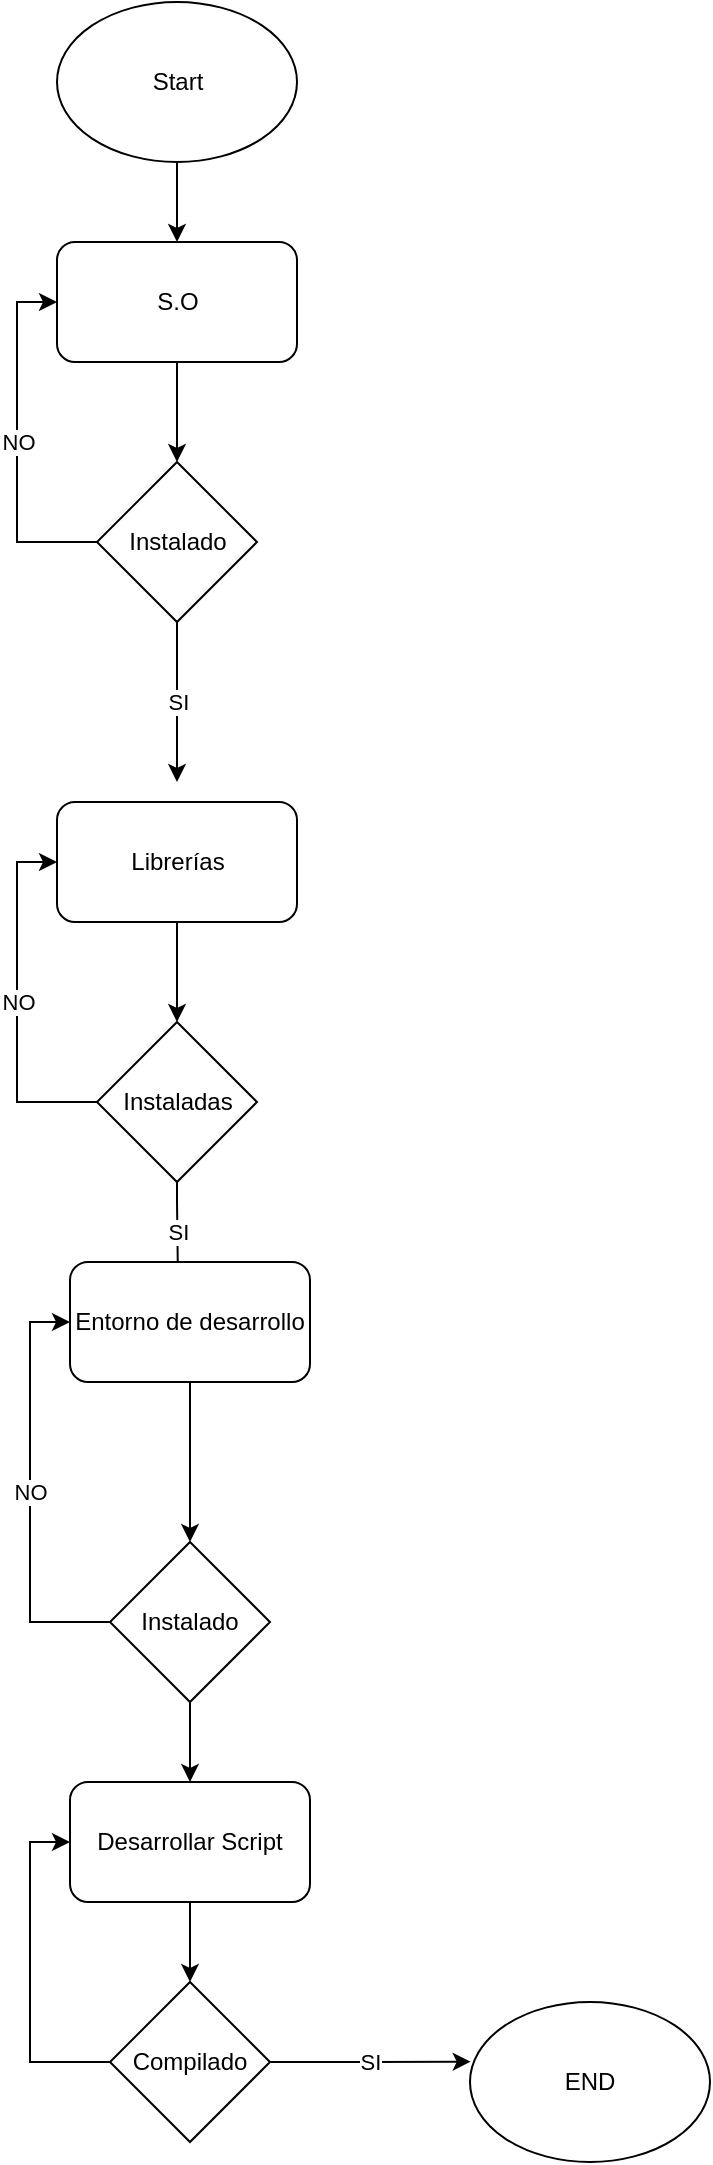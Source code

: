 <mxfile version="12.2.7" type="google" pages="3"><diagram id="HP2dmhEqh8pP-6zKpytP" name="INicializacion"><mxGraphModel dx="713" dy="1421" grid="1" gridSize="10" guides="1" tooltips="1" connect="1" arrows="1" fold="1" page="1" pageScale="1" pageWidth="827" pageHeight="1169" math="0" shadow="0"><root><mxCell id="wYbud8oBQGqWQKXogumS-0"/><mxCell id="wYbud8oBQGqWQKXogumS-1" parent="wYbud8oBQGqWQKXogumS-0"/><mxCell id="wYbud8oBQGqWQKXogumS-6" value="" style="edgeStyle=orthogonalEdgeStyle;rounded=0;orthogonalLoop=1;jettySize=auto;html=1;" edge="1" parent="wYbud8oBQGqWQKXogumS-1" source="wYbud8oBQGqWQKXogumS-2" target="wYbud8oBQGqWQKXogumS-5"><mxGeometry relative="1" as="geometry"/></mxCell><mxCell id="wYbud8oBQGqWQKXogumS-2" value="Start" style="ellipse;whiteSpace=wrap;html=1;" vertex="1" parent="wYbud8oBQGqWQKXogumS-1"><mxGeometry x="353.5" y="20" width="120" height="80" as="geometry"/></mxCell><mxCell id="wYbud8oBQGqWQKXogumS-10" value="" style="edgeStyle=orthogonalEdgeStyle;rounded=0;orthogonalLoop=1;jettySize=auto;html=1;" edge="1" parent="wYbud8oBQGqWQKXogumS-1" source="wYbud8oBQGqWQKXogumS-5" target="wYbud8oBQGqWQKXogumS-9"><mxGeometry relative="1" as="geometry"/></mxCell><mxCell id="wYbud8oBQGqWQKXogumS-5" value="S.O" style="rounded=1;whiteSpace=wrap;html=1;" vertex="1" parent="wYbud8oBQGqWQKXogumS-1"><mxGeometry x="353.5" y="140" width="120" height="60" as="geometry"/></mxCell><mxCell id="wYbud8oBQGqWQKXogumS-12" value="SI" style="edgeStyle=orthogonalEdgeStyle;rounded=0;orthogonalLoop=1;jettySize=auto;html=1;" edge="1" parent="wYbud8oBQGqWQKXogumS-1" source="wYbud8oBQGqWQKXogumS-9"><mxGeometry relative="1" as="geometry"><mxPoint x="413.5" y="410" as="targetPoint"/></mxGeometry></mxCell><mxCell id="wYbud8oBQGqWQKXogumS-17" value="NO" style="edgeStyle=orthogonalEdgeStyle;rounded=0;orthogonalLoop=1;jettySize=auto;html=1;exitX=0;exitY=0.5;exitDx=0;exitDy=0;entryX=0;entryY=0.5;entryDx=0;entryDy=0;" edge="1" parent="wYbud8oBQGqWQKXogumS-1" source="wYbud8oBQGqWQKXogumS-9" target="wYbud8oBQGqWQKXogumS-5"><mxGeometry relative="1" as="geometry"/></mxCell><mxCell id="wYbud8oBQGqWQKXogumS-9" value="Instalado" style="rhombus;whiteSpace=wrap;html=1;" vertex="1" parent="wYbud8oBQGqWQKXogumS-1"><mxGeometry x="373.5" y="250" width="80" height="80" as="geometry"/></mxCell><mxCell id="wYbud8oBQGqWQKXogumS-15" value="" style="edgeStyle=orthogonalEdgeStyle;rounded=0;orthogonalLoop=1;jettySize=auto;html=1;" edge="1" parent="wYbud8oBQGqWQKXogumS-1" source="wYbud8oBQGqWQKXogumS-13" target="wYbud8oBQGqWQKXogumS-14"><mxGeometry relative="1" as="geometry"/></mxCell><mxCell id="wYbud8oBQGqWQKXogumS-13" value="Librerías" style="rounded=1;whiteSpace=wrap;html=1;" vertex="1" parent="wYbud8oBQGqWQKXogumS-1"><mxGeometry x="353.5" y="420" width="120" height="60" as="geometry"/></mxCell><mxCell id="wYbud8oBQGqWQKXogumS-18" value="NO" style="edgeStyle=orthogonalEdgeStyle;rounded=0;orthogonalLoop=1;jettySize=auto;html=1;exitX=0;exitY=0.5;exitDx=0;exitDy=0;entryX=0;entryY=0.5;entryDx=0;entryDy=0;" edge="1" parent="wYbud8oBQGqWQKXogumS-1" source="wYbud8oBQGqWQKXogumS-14" target="wYbud8oBQGqWQKXogumS-13"><mxGeometry relative="1" as="geometry"/></mxCell><mxCell id="wYbud8oBQGqWQKXogumS-22" value="SI" style="edgeStyle=orthogonalEdgeStyle;rounded=0;orthogonalLoop=1;jettySize=auto;html=1;exitX=0.5;exitY=1;exitDx=0;exitDy=0;entryX=0.45;entryY=0.167;entryDx=0;entryDy=0;entryPerimeter=0;" edge="1" parent="wYbud8oBQGqWQKXogumS-1" source="wYbud8oBQGqWQKXogumS-14" target="wYbud8oBQGqWQKXogumS-19"><mxGeometry relative="1" as="geometry"><Array as="points"><mxPoint x="414" y="620"/><mxPoint x="414" y="620"/></Array></mxGeometry></mxCell><mxCell id="wYbud8oBQGqWQKXogumS-14" value="Instaladas" style="rhombus;whiteSpace=wrap;html=1;" vertex="1" parent="wYbud8oBQGqWQKXogumS-1"><mxGeometry x="373.5" y="530" width="80" height="80" as="geometry"/></mxCell><mxCell id="wYbud8oBQGqWQKXogumS-21" style="edgeStyle=orthogonalEdgeStyle;rounded=0;orthogonalLoop=1;jettySize=auto;html=1;entryX=0.5;entryY=0;entryDx=0;entryDy=0;" edge="1" parent="wYbud8oBQGqWQKXogumS-1" source="wYbud8oBQGqWQKXogumS-19" target="wYbud8oBQGqWQKXogumS-20"><mxGeometry relative="1" as="geometry"/></mxCell><mxCell id="wYbud8oBQGqWQKXogumS-19" value="Entorno de desarrollo" style="rounded=1;whiteSpace=wrap;html=1;" vertex="1" parent="wYbud8oBQGqWQKXogumS-1"><mxGeometry x="360" y="650" width="120" height="60" as="geometry"/></mxCell><mxCell id="wYbud8oBQGqWQKXogumS-23" value="NO" style="edgeStyle=orthogonalEdgeStyle;rounded=0;orthogonalLoop=1;jettySize=auto;html=1;entryX=0;entryY=0.5;entryDx=0;entryDy=0;" edge="1" parent="wYbud8oBQGqWQKXogumS-1" source="wYbud8oBQGqWQKXogumS-20" target="wYbud8oBQGqWQKXogumS-19"><mxGeometry relative="1" as="geometry"><mxPoint x="340" y="700" as="targetPoint"/><Array as="points"><mxPoint x="340" y="830"/><mxPoint x="340" y="680"/></Array></mxGeometry></mxCell><mxCell id="wYbud8oBQGqWQKXogumS-27" style="edgeStyle=orthogonalEdgeStyle;rounded=0;orthogonalLoop=1;jettySize=auto;html=1;exitX=0.5;exitY=1;exitDx=0;exitDy=0;entryX=0.5;entryY=0;entryDx=0;entryDy=0;" edge="1" parent="wYbud8oBQGqWQKXogumS-1" source="wYbud8oBQGqWQKXogumS-20" target="wYbud8oBQGqWQKXogumS-24"><mxGeometry relative="1" as="geometry"/></mxCell><mxCell id="wYbud8oBQGqWQKXogumS-20" value="Instalado" style="rhombus;whiteSpace=wrap;html=1;" vertex="1" parent="wYbud8oBQGqWQKXogumS-1"><mxGeometry x="380" y="790" width="80" height="80" as="geometry"/></mxCell><mxCell id="wYbud8oBQGqWQKXogumS-29" style="edgeStyle=orthogonalEdgeStyle;rounded=0;orthogonalLoop=1;jettySize=auto;html=1;exitX=0.5;exitY=1;exitDx=0;exitDy=0;entryX=0.5;entryY=0;entryDx=0;entryDy=0;" edge="1" parent="wYbud8oBQGqWQKXogumS-1" source="wYbud8oBQGqWQKXogumS-24" target="wYbud8oBQGqWQKXogumS-25"><mxGeometry relative="1" as="geometry"/></mxCell><mxCell id="wYbud8oBQGqWQKXogumS-24" value="Desarrollar Script" style="rounded=1;whiteSpace=wrap;html=1;" vertex="1" parent="wYbud8oBQGqWQKXogumS-1"><mxGeometry x="360" y="910" width="120" height="60" as="geometry"/></mxCell><mxCell id="wYbud8oBQGqWQKXogumS-30" value="SI" style="edgeStyle=orthogonalEdgeStyle;rounded=0;orthogonalLoop=1;jettySize=auto;html=1;exitX=1;exitY=0.5;exitDx=0;exitDy=0;entryX=0.003;entryY=0.373;entryDx=0;entryDy=0;entryPerimeter=0;" edge="1" parent="wYbud8oBQGqWQKXogumS-1" source="wYbud8oBQGqWQKXogumS-25" target="wYbud8oBQGqWQKXogumS-26"><mxGeometry relative="1" as="geometry"/></mxCell><mxCell id="wYbud8oBQGqWQKXogumS-31" style="edgeStyle=orthogonalEdgeStyle;rounded=0;orthogonalLoop=1;jettySize=auto;html=1;exitX=0;exitY=0.5;exitDx=0;exitDy=0;entryX=0;entryY=0.5;entryDx=0;entryDy=0;" edge="1" parent="wYbud8oBQGqWQKXogumS-1" source="wYbud8oBQGqWQKXogumS-25" target="wYbud8oBQGqWQKXogumS-24"><mxGeometry relative="1" as="geometry"/></mxCell><mxCell id="wYbud8oBQGqWQKXogumS-25" value="Compilado" style="rhombus;whiteSpace=wrap;html=1;" vertex="1" parent="wYbud8oBQGqWQKXogumS-1"><mxGeometry x="380" y="1010" width="80" height="80" as="geometry"/></mxCell><mxCell id="wYbud8oBQGqWQKXogumS-26" value="END" style="ellipse;whiteSpace=wrap;html=1;" vertex="1" parent="wYbud8oBQGqWQKXogumS-1"><mxGeometry x="560" y="1020" width="120" height="80" as="geometry"/></mxCell></root></mxGraphModel></diagram><diagram id="4pV6DPkMSdX4YwQfiOSO" name="Fases"><mxGraphModel dx="606" dy="1208" grid="1" gridSize="10" guides="1" tooltips="1" connect="1" arrows="1" fold="1" page="1" pageScale="1" pageWidth="827" pageHeight="1169" math="0" shadow="0"><root><mxCell id="9vwx-4teaJ2v30aCxr3o-0"/><mxCell id="9vwx-4teaJ2v30aCxr3o-1" parent="9vwx-4teaJ2v30aCxr3o-0"/><mxCell id="9vwx-4teaJ2v30aCxr3o-4" value="" style="edgeStyle=orthogonalEdgeStyle;rounded=0;orthogonalLoop=1;jettySize=auto;html=1;" edge="1" parent="9vwx-4teaJ2v30aCxr3o-1" source="9vwx-4teaJ2v30aCxr3o-2" target="9vwx-4teaJ2v30aCxr3o-3"><mxGeometry relative="1" as="geometry"/></mxCell><mxCell id="9vwx-4teaJ2v30aCxr3o-2" value="Start" style="ellipse;whiteSpace=wrap;html=1;" vertex="1" parent="9vwx-4teaJ2v30aCxr3o-1"><mxGeometry x="200" y="30" width="120" height="80" as="geometry"/></mxCell><mxCell id="9vwx-4teaJ2v30aCxr3o-6" value="" style="edgeStyle=orthogonalEdgeStyle;rounded=0;orthogonalLoop=1;jettySize=auto;html=1;" edge="1" parent="9vwx-4teaJ2v30aCxr3o-1" source="9vwx-4teaJ2v30aCxr3o-3" target="9vwx-4teaJ2v30aCxr3o-5"><mxGeometry relative="1" as="geometry"/></mxCell><mxCell id="9vwx-4teaJ2v30aCxr3o-3" value="Fase 1&lt;br&gt;Documentación" style="rounded=1;whiteSpace=wrap;html=1;" vertex="1" parent="9vwx-4teaJ2v30aCxr3o-1"><mxGeometry x="200" y="130" width="120" height="60" as="geometry"/></mxCell><mxCell id="9vwx-4teaJ2v30aCxr3o-8" value="" style="edgeStyle=orthogonalEdgeStyle;rounded=0;orthogonalLoop=1;jettySize=auto;html=1;" edge="1" parent="9vwx-4teaJ2v30aCxr3o-1" source="9vwx-4teaJ2v30aCxr3o-5" target="9vwx-4teaJ2v30aCxr3o-7"><mxGeometry relative="1" as="geometry"/></mxCell><mxCell id="9vwx-4teaJ2v30aCxr3o-5" value="Fase 2&lt;br&gt;Elaborar Actividades en Python" style="rounded=1;whiteSpace=wrap;html=1;" vertex="1" parent="9vwx-4teaJ2v30aCxr3o-1"><mxGeometry x="200" y="270" width="120" height="60" as="geometry"/></mxCell><mxCell id="9vwx-4teaJ2v30aCxr3o-10" value="" style="edgeStyle=orthogonalEdgeStyle;rounded=0;orthogonalLoop=1;jettySize=auto;html=1;" edge="1" parent="9vwx-4teaJ2v30aCxr3o-1" source="9vwx-4teaJ2v30aCxr3o-7" target="9vwx-4teaJ2v30aCxr3o-9"><mxGeometry relative="1" as="geometry"/></mxCell><mxCell id="9vwx-4teaJ2v30aCxr3o-7" value="Fase 3&lt;br&gt;Elaborar G.U.I de las actividades" style="rounded=1;whiteSpace=wrap;html=1;" vertex="1" parent="9vwx-4teaJ2v30aCxr3o-1"><mxGeometry x="200" y="410" width="120" height="60" as="geometry"/></mxCell><mxCell id="9vwx-4teaJ2v30aCxr3o-9" value="END" style="ellipse;whiteSpace=wrap;html=1;" vertex="1" parent="9vwx-4teaJ2v30aCxr3o-1"><mxGeometry x="200" y="544" width="120" height="80" as="geometry"/></mxCell></root></mxGraphModel></diagram><diagram id="n0JsmSCNP_xwvFbdjo8l" name="Script_Principal"><mxGraphModel dx="866" dy="1726" grid="1" gridSize="10" guides="1" tooltips="1" connect="1" arrows="1" fold="1" page="1" pageScale="1" pageWidth="827" pageHeight="1169" math="0" shadow="0"><root><mxCell id="0"/><mxCell id="1" parent="0"/><mxCell id="KY3QetoBaKOH7aNnjYHr-5" value="" style="edgeStyle=orthogonalEdgeStyle;rounded=0;orthogonalLoop=1;jettySize=auto;html=1;" edge="1" parent="1" source="KY3QetoBaKOH7aNnjYHr-1" target="KY3QetoBaKOH7aNnjYHr-2"><mxGeometry relative="1" as="geometry"/></mxCell><mxCell id="KY3QetoBaKOH7aNnjYHr-1" value="Start" style="ellipse;whiteSpace=wrap;html=1;" vertex="1" parent="1"><mxGeometry x="430" y="60" width="120" height="80" as="geometry"/></mxCell><mxCell id="KY3QetoBaKOH7aNnjYHr-8" value="" style="edgeStyle=orthogonalEdgeStyle;rounded=0;orthogonalLoop=1;jettySize=auto;html=1;" edge="1" parent="1" source="KY3QetoBaKOH7aNnjYHr-2" target="KY3QetoBaKOH7aNnjYHr-7"><mxGeometry relative="1" as="geometry"/></mxCell><mxCell id="KY3QetoBaKOH7aNnjYHr-2" value="Menu inicial" style="rounded=1;whiteSpace=wrap;html=1;" vertex="1" parent="1"><mxGeometry x="430" y="200" width="120" height="60" as="geometry"/></mxCell><mxCell id="KY3QetoBaKOH7aNnjYHr-7" value="X=Opción elegida" style="shape=parallelogram;perimeter=parallelogramPerimeter;whiteSpace=wrap;html=1;" vertex="1" parent="1"><mxGeometry x="430" y="300" width="120" height="60" as="geometry"/></mxCell><mxCell id="KY3QetoBaKOH7aNnjYHr-9" value="Script actividad 1" style="shape=document;whiteSpace=wrap;html=1;boundedLbl=1;" vertex="1" parent="1"><mxGeometry x="30" y="470" width="120" height="80" as="geometry"/></mxCell><mxCell id="KY3QetoBaKOH7aNnjYHr-10" value="&lt;span style=&quot;white-space: normal&quot;&gt;Script actividad 2&lt;/span&gt;" style="shape=document;whiteSpace=wrap;html=1;boundedLbl=1;" vertex="1" parent="1"><mxGeometry x="190" y="470" width="120" height="80" as="geometry"/></mxCell><mxCell id="KY3QetoBaKOH7aNnjYHr-11" value="&lt;span style=&quot;white-space: normal&quot;&gt;Script actividad 3&lt;/span&gt;" style="shape=document;whiteSpace=wrap;html=1;boundedLbl=1;" vertex="1" parent="1"><mxGeometry x="349" y="470" width="120" height="80" as="geometry"/></mxCell><mxCell id="KY3QetoBaKOH7aNnjYHr-14" value="&lt;span style=&quot;white-space: normal&quot;&gt;Script actividad 4&lt;/span&gt;" style="shape=document;whiteSpace=wrap;html=1;boundedLbl=1;" vertex="1" parent="1"><mxGeometry x="510" y="470" width="120" height="80" as="geometry"/></mxCell><mxCell id="KY3QetoBaKOH7aNnjYHr-15" value="&lt;span style=&quot;white-space: normal&quot;&gt;Script actividad 5&lt;/span&gt;" style="shape=document;whiteSpace=wrap;html=1;boundedLbl=1;" vertex="1" parent="1"><mxGeometry x="670" y="470" width="120" height="80" as="geometry"/></mxCell><mxCell id="KY3QetoBaKOH7aNnjYHr-16" value="&lt;span style=&quot;white-space: normal&quot;&gt;Script TEST&lt;/span&gt;" style="shape=document;whiteSpace=wrap;html=1;boundedLbl=1;" vertex="1" parent="1"><mxGeometry x="830" y="470" width="120" height="80" as="geometry"/></mxCell><mxCell id="KY3QetoBaKOH7aNnjYHr-20" value="" style="endArrow=none;html=1;" edge="1" parent="1"><mxGeometry width="50" height="50" relative="1" as="geometry"><mxPoint x="70" y="430" as="sourcePoint"/><mxPoint x="890" y="430" as="targetPoint"/></mxGeometry></mxCell><mxCell id="KY3QetoBaKOH7aNnjYHr-23" value="" style="endArrow=classic;html=1;" edge="1" parent="1"><mxGeometry width="50" height="50" relative="1" as="geometry"><mxPoint x="70" y="430" as="sourcePoint"/><mxPoint x="70" y="470" as="targetPoint"/></mxGeometry></mxCell><mxCell id="KY3QetoBaKOH7aNnjYHr-24" value="" style="endArrow=classic;html=1;entryX=0.5;entryY=0;entryDx=0;entryDy=0;" edge="1" parent="1" target="KY3QetoBaKOH7aNnjYHr-10"><mxGeometry width="50" height="50" relative="1" as="geometry"><mxPoint x="250" y="430" as="sourcePoint"/><mxPoint x="80" y="480" as="targetPoint"/></mxGeometry></mxCell><mxCell id="KY3QetoBaKOH7aNnjYHr-27" value="" style="endArrow=classic;html=1;entryX=0.5;entryY=0;entryDx=0;entryDy=0;" edge="1" parent="1"><mxGeometry width="50" height="50" relative="1" as="geometry"><mxPoint x="403" y="430" as="sourcePoint"/><mxPoint x="403" y="470" as="targetPoint"/></mxGeometry></mxCell><mxCell id="KY3QetoBaKOH7aNnjYHr-28" value="" style="endArrow=classic;html=1;entryX=0.5;entryY=0;entryDx=0;entryDy=0;" edge="1" parent="1" target="KY3QetoBaKOH7aNnjYHr-14"><mxGeometry width="50" height="50" relative="1" as="geometry"><mxPoint x="570" y="430" as="sourcePoint"/><mxPoint x="329" y="540" as="targetPoint"/></mxGeometry></mxCell><mxCell id="KY3QetoBaKOH7aNnjYHr-29" value="" style="endArrow=classic;html=1;" edge="1" parent="1"><mxGeometry width="50" height="50" relative="1" as="geometry"><mxPoint x="730" y="430" as="sourcePoint"/><mxPoint x="730" y="468" as="targetPoint"/></mxGeometry></mxCell><mxCell id="KY3QetoBaKOH7aNnjYHr-30" value="" style="endArrow=classic;html=1;entryX=0.5;entryY=0;entryDx=0;entryDy=0;" edge="1" parent="1" target="KY3QetoBaKOH7aNnjYHr-16"><mxGeometry width="50" height="50" relative="1" as="geometry"><mxPoint x="890" y="430" as="sourcePoint"/><mxPoint x="740" y="478" as="targetPoint"/></mxGeometry></mxCell><mxCell id="KY3QetoBaKOH7aNnjYHr-31" value="" style="endArrow=classic;html=1;exitX=0.5;exitY=1;exitDx=0;exitDy=0;" edge="1" parent="1" source="KY3QetoBaKOH7aNnjYHr-7"><mxGeometry width="50" height="50" relative="1" as="geometry"><mxPoint x="30" y="620" as="sourcePoint"/><mxPoint x="490" y="430" as="targetPoint"/></mxGeometry></mxCell><mxCell id="KY3QetoBaKOH7aNnjYHr-32" value="x=1" style="text;html=1;strokeColor=none;fillColor=none;align=center;verticalAlign=middle;whiteSpace=wrap;rounded=0;" vertex="1" parent="1"><mxGeometry x="80" y="440" width="40" height="20" as="geometry"/></mxCell><mxCell id="KY3QetoBaKOH7aNnjYHr-33" value="x=2&lt;span style=&quot;color: rgba(0 , 0 , 0 , 0) ; font-family: monospace ; font-size: 0px ; white-space: nowrap&quot;&gt;%3CmxGraphModel%3E%3Croot%3E%3CmxCell%20id%3D%220%22%2F%3E%3CmxCell%20id%3D%221%22%20parent%3D%220%22%2F%3E%3CmxCell%20id%3D%222%22%20value%3D%22x%3D1%22%20style%3D%22text%3Bhtml%3D1%3BstrokeColor%3Dnone%3BfillColor%3Dnone%3Balign%3Dcenter%3BverticalAlign%3Dmiddle%3BwhiteSpace%3Dwrap%3Brounded%3D0%3B%22%20vertex%3D%221%22%20parent%3D%221%22%3E%3CmxGeometry%20x%3D%2280%22%20y%3D%22440%22%20width%3D%2240%22%20height%3D%2220%22%20as%3D%22geometry%22%2F%3E%3C%2FmxCell%3E%3C%2Froot%3E%3C%2FmxGraphModel%3E&lt;/span&gt;" style="text;html=1;strokeColor=none;fillColor=none;align=center;verticalAlign=middle;whiteSpace=wrap;rounded=0;" vertex="1" parent="1"><mxGeometry x="260" y="440" width="40" height="20" as="geometry"/></mxCell><mxCell id="KY3QetoBaKOH7aNnjYHr-34" value="x=3&lt;span style=&quot;color: rgba(0 , 0 , 0 , 0) ; font-family: monospace ; font-size: 0px ; white-space: nowrap&quot;&gt;%3CmxGraphModel%3E%3Croot%3E%3CmxCell%20id%3D%220%22%2F%3E%3CmxCell%20id%3D%221%22%20parent%3D%220%22%2F%3E%3CmxCell%20id%3D%222%22%20value%3D%22x%3D1%22%20style%3D%22text%3Bhtml%3D1%3BstrokeColor%3Dnone%3BfillColor%3Dnone%3Balign%3Dcenter%3BverticalAlign%3Dmiddle%3BwhiteSpace%3Dwrap%3Brounded%3D0%3B%22%20vertex%3D%221%22%20parent%3D%221%22%3E%3CmxGeometry%20x%3D%2280%22%20y%3D%22440%22%20width%3D%2240%22%20height%3D%2220%22%20as%3D%22geometry%22%2F%3E%3C%2FmxCell%3E%3C%2Froot%3E%3C%2FmxGraphModel%3&lt;/span&gt;" style="text;html=1;strokeColor=none;fillColor=none;align=center;verticalAlign=middle;whiteSpace=wrap;rounded=0;" vertex="1" parent="1"><mxGeometry x="420" y="440" width="40" height="20" as="geometry"/></mxCell><mxCell id="KY3QetoBaKOH7aNnjYHr-35" value="x=5&lt;span style=&quot;color: rgba(0 , 0 , 0 , 0) ; font-family: monospace ; font-size: 0px ; white-space: nowrap&quot;&gt;%3CmxGraphModel%3E%3Croot%3E%3CmxCell%20id%3D%220%22%2F%3E%3CmxCell%20id%3D%221%22%20parent%3D%220%22%2F%3E%3CmxCell%20id%3D%222%22%20value%3D%22x%3D1%22%20style%3D%22text%3Bhtml%3D1%3BstrokeColor%3Dnone%3BfillColor%3Dnone%3Balign%3Dcenter%3BverticalAlign%3Dmiddle%3BwhiteSpace%3Dwrap%3Brounded%3D0%3B%22%20vertex%3D%221%22%20parent%3D%221%22%3E%3CmxGeometry%20x%3D%2280%22%20y%3D%22440%22%20width%3D%2240%22%20height%3D%2220%22%20as%3D%22geometry%22%2F%3E%3C%2FmxCell%3E%3C%2Froot%3E%3C%2FmxGraphModel%3&lt;/span&gt;" style="text;html=1;strokeColor=none;fillColor=none;align=center;verticalAlign=middle;whiteSpace=wrap;rounded=0;" vertex="1" parent="1"><mxGeometry x="740" y="440" width="40" height="20" as="geometry"/></mxCell><mxCell id="KY3QetoBaKOH7aNnjYHr-36" value="x=4&lt;span style=&quot;color: rgba(0 , 0 , 0 , 0) ; font-family: monospace ; font-size: 0px ; white-space: nowrap&quot;&gt;%3CmxGraphModel%3E%3Croot%3E%3CmxCell%20id%3D%220%22%2F%3E%3CmxCell%20id%3D%221%22%20parent%3D%220%22%2F%3E%3CmxCell%20id%3D%222%22%20value%3D%22x%3D1%22%20style%3D%22text%3Bhtml%3D1%3BstrokeColor%3Dnone%3BfillColor%3Dnone%3Balign%3Dcenter%3BverticalAlign%3Dmiddle%3BwhiteSpace%3Dwrap%3Brounded%3D0%3B%22%20vertex%3D%221%22%20parent%3D%221%22%3E%3CmxGeometry%20x%3D%2280%22%20y%3D%22440%22%20width%3D%2240%22%20height%3D%2220%22%20as%3D%22geometry%22%2F%3E%3C%2FmxCell%3E%3C%2Froot%3E%3C%2FmxGraphModel%&lt;/span&gt;" style="text;html=1;strokeColor=none;fillColor=none;align=center;verticalAlign=middle;whiteSpace=wrap;rounded=0;" vertex="1" parent="1"><mxGeometry x="570" y="440" width="40" height="20" as="geometry"/></mxCell><mxCell id="KY3QetoBaKOH7aNnjYHr-38" value="x=6&lt;span style=&quot;color: rgba(0 , 0 , 0 , 0) ; font-family: monospace ; font-size: 0px ; white-space: nowrap&quot;&gt;%3CmxGraphModel%3E%3Croot%3E%3CmxCell%20id%3D%220%22%2F%3E%3CmxCell%20id%3D%221%22%20parent%3D%220%22%2F%3E%3CmxCell%20id%3D%222%22%20value%3D%22x%3D1%22%20style%3D%22text%3Bhtml%3D1%3BstrokeColor%3Dnone%3BfillColor%3Dnone%3Balign%3Dcenter%3BverticalAlign%3Dmiddle%3BwhiteSpace%3Dwrap%3Brounded%3D0%3B%22%20vertex%3D%221%22%20parent%3D%221%22%3E%3CmxGeometry%20x%3D%2280%22%20y%3D%22440%22%20width%3D%2240%22%20height%3D%2220%22%20as%3D%22geometry%22%2F%3E%3C%2FmxCell%3E%3C%2Froot%3E%3C%2FmxGraphModel%&lt;/span&gt;" style="text;html=1;strokeColor=none;fillColor=none;align=center;verticalAlign=middle;whiteSpace=wrap;rounded=0;" vertex="1" parent="1"><mxGeometry x="900" y="440" width="40" height="20" as="geometry"/></mxCell><mxCell id="KY3QetoBaKOH7aNnjYHr-40" style="edgeStyle=orthogonalEdgeStyle;rounded=0;orthogonalLoop=1;jettySize=auto;html=1;exitX=0;exitY=0.5;exitDx=0;exitDy=0;entryX=0;entryY=0.5;entryDx=0;entryDy=0;" edge="1" parent="1" source="KY3QetoBaKOH7aNnjYHr-39" target="KY3QetoBaKOH7aNnjYHr-2"><mxGeometry relative="1" as="geometry"><mxPoint x="440" y="260" as="targetPoint"/><Array as="points"><mxPoint x="10" y="640"/><mxPoint x="10" y="230"/></Array></mxGeometry></mxCell><mxCell id="KY3QetoBaKOH7aNnjYHr-39" value="Return" style="rhombus;whiteSpace=wrap;html=1;" vertex="1" parent="1"><mxGeometry x="450" y="600" width="80" height="80" as="geometry"/></mxCell><mxCell id="KY3QetoBaKOH7aNnjYHr-41" value="If" style="text;html=1;resizable=0;points=[];autosize=1;align=left;verticalAlign=top;spacingTop=-4;" vertex="1" parent="1"><mxGeometry x="360" y="620" width="20" height="20" as="geometry"/></mxCell><mxCell id="KY3QetoBaKOH7aNnjYHr-43" value="" style="endArrow=none;html=1;" edge="1" parent="1"><mxGeometry width="50" height="50" relative="1" as="geometry"><mxPoint x="80" y="584" as="sourcePoint"/><mxPoint x="910" y="584" as="targetPoint"/></mxGeometry></mxCell><mxCell id="KY3QetoBaKOH7aNnjYHr-44" value="" style="endArrow=none;html=1;entryX=0.42;entryY=0.959;entryDx=0;entryDy=0;entryPerimeter=0;" edge="1" parent="1" target="KY3QetoBaKOH7aNnjYHr-9"><mxGeometry width="50" height="50" relative="1" as="geometry"><mxPoint x="80" y="584" as="sourcePoint"/><mxPoint x="130" y="534" as="targetPoint"/></mxGeometry></mxCell><mxCell id="KY3QetoBaKOH7aNnjYHr-46" value="" style="endArrow=none;html=1;entryX=0.611;entryY=0.763;entryDx=0;entryDy=0;entryPerimeter=0;" edge="1" parent="1" target="KY3QetoBaKOH7aNnjYHr-10"><mxGeometry width="50" height="50" relative="1" as="geometry"><mxPoint x="263" y="590" as="sourcePoint"/><mxPoint x="60" y="700" as="targetPoint"/></mxGeometry></mxCell><mxCell id="KY3QetoBaKOH7aNnjYHr-47" value="" style="endArrow=none;html=1;entryX=0.5;entryY=0.923;entryDx=0;entryDy=0;entryPerimeter=0;" edge="1" parent="1" target="KY3QetoBaKOH7aNnjYHr-11"><mxGeometry width="50" height="50" relative="1" as="geometry"><mxPoint x="409" y="584" as="sourcePoint"/><mxPoint x="459" y="534" as="targetPoint"/></mxGeometry></mxCell><mxCell id="KY3QetoBaKOH7aNnjYHr-48" value="" style="endArrow=none;html=1;" edge="1" parent="1" target="KY3QetoBaKOH7aNnjYHr-14"><mxGeometry width="50" height="50" relative="1" as="geometry"><mxPoint x="570" y="584" as="sourcePoint"/><mxPoint x="620" y="534" as="targetPoint"/></mxGeometry></mxCell><mxCell id="KY3QetoBaKOH7aNnjYHr-49" value="" style="endArrow=none;html=1;exitX=0.5;exitY=0;exitDx=0;exitDy=0;" edge="1" parent="1" source="KY3QetoBaKOH7aNnjYHr-39"><mxGeometry width="50" height="50" relative="1" as="geometry"><mxPoint x="190" y="750" as="sourcePoint"/><mxPoint x="490" y="580" as="targetPoint"/></mxGeometry></mxCell><mxCell id="KY3QetoBaKOH7aNnjYHr-50" value="" style="endArrow=none;html=1;entryX=0.396;entryY=0.941;entryDx=0;entryDy=0;entryPerimeter=0;" edge="1" parent="1" target="KY3QetoBaKOH7aNnjYHr-15"><mxGeometry width="50" height="50" relative="1" as="geometry"><mxPoint x="720" y="584" as="sourcePoint"/><mxPoint x="760" y="534" as="targetPoint"/></mxGeometry></mxCell><mxCell id="KY3QetoBaKOH7aNnjYHr-51" value="" style="endArrow=none;html=1;entryX=0.658;entryY=0.727;entryDx=0;entryDy=0;entryPerimeter=0;" edge="1" parent="1" target="KY3QetoBaKOH7aNnjYHr-16"><mxGeometry width="50" height="50" relative="1" as="geometry"><mxPoint x="909" y="584" as="sourcePoint"/><mxPoint x="917" y="534" as="targetPoint"/></mxGeometry></mxCell><mxCell id="KY3QetoBaKOH7aNnjYHr-52" value="" style="endArrow=classic;html=1;" edge="1" parent="1"><mxGeometry width="50" height="50" relative="1" as="geometry"><mxPoint x="650" y="640" as="sourcePoint"/><mxPoint x="650" y="590" as="targetPoint"/></mxGeometry></mxCell><mxCell id="KY3QetoBaKOH7aNnjYHr-53" value="" style="endArrow=none;html=1;exitX=1;exitY=0.5;exitDx=0;exitDy=0;" edge="1" parent="1" source="KY3QetoBaKOH7aNnjYHr-39"><mxGeometry width="50" height="50" relative="1" as="geometry"><mxPoint x="230" y="750" as="sourcePoint"/><mxPoint x="650" y="640" as="targetPoint"/></mxGeometry></mxCell><mxCell id="KY3QetoBaKOH7aNnjYHr-54" value="No" style="text;html=1;resizable=0;points=[];autosize=1;align=left;verticalAlign=top;spacingTop=-4;" vertex="1" parent="1"><mxGeometry x="555" y="620" width="30" height="20" as="geometry"/></mxCell></root></mxGraphModel></diagram></mxfile>